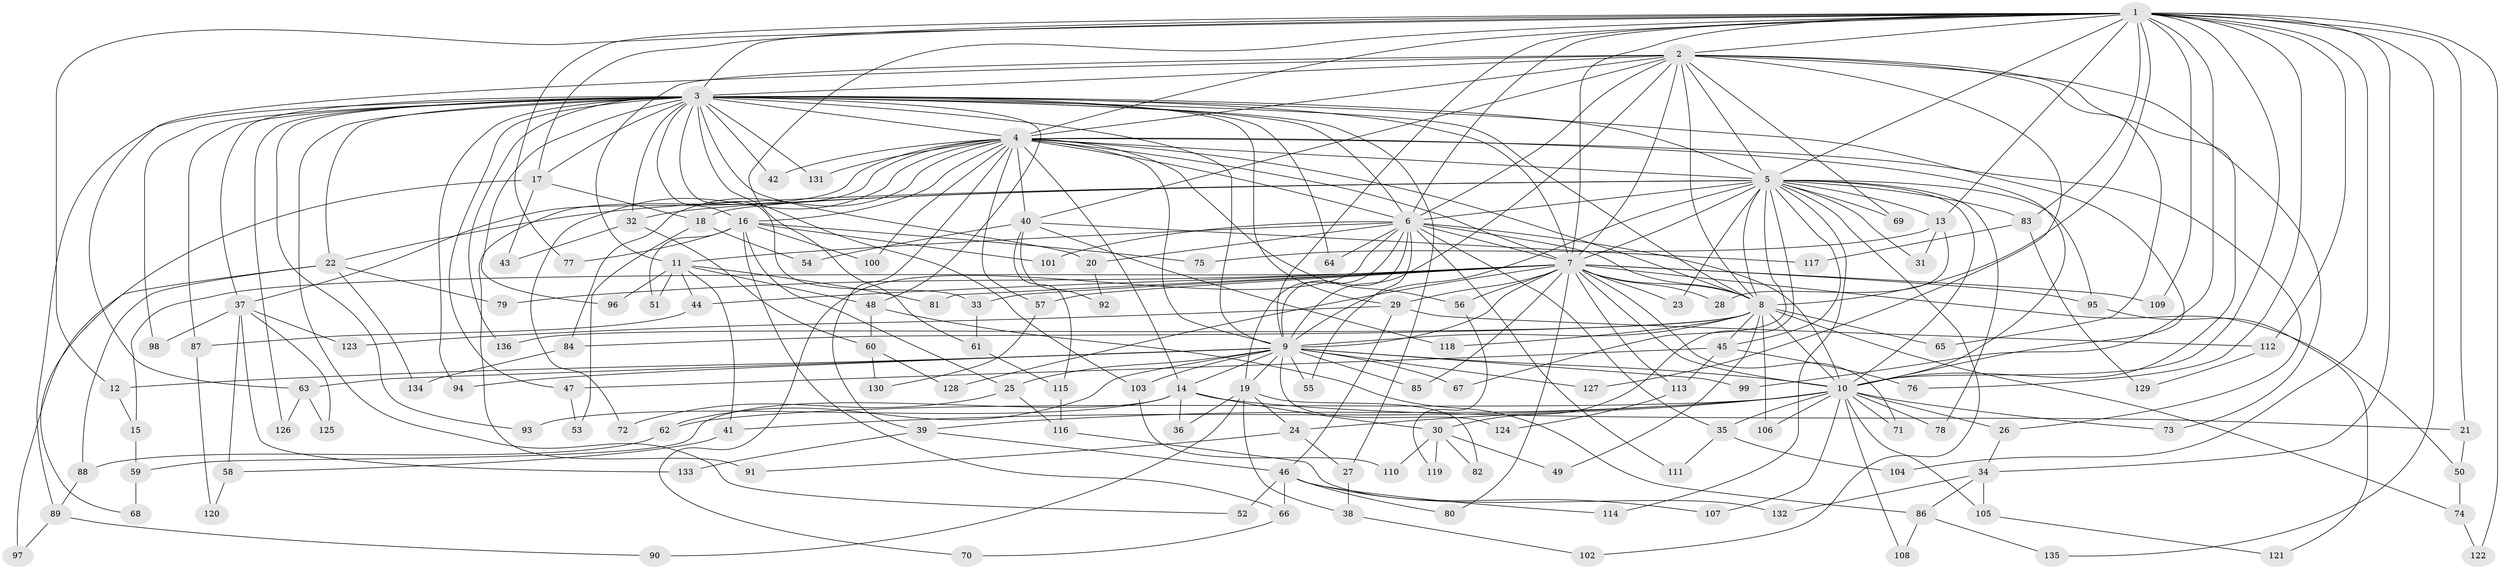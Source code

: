 // Generated by graph-tools (version 1.1) at 2025/49/03/09/25 03:49:29]
// undirected, 136 vertices, 297 edges
graph export_dot {
graph [start="1"]
  node [color=gray90,style=filled];
  1;
  2;
  3;
  4;
  5;
  6;
  7;
  8;
  9;
  10;
  11;
  12;
  13;
  14;
  15;
  16;
  17;
  18;
  19;
  20;
  21;
  22;
  23;
  24;
  25;
  26;
  27;
  28;
  29;
  30;
  31;
  32;
  33;
  34;
  35;
  36;
  37;
  38;
  39;
  40;
  41;
  42;
  43;
  44;
  45;
  46;
  47;
  48;
  49;
  50;
  51;
  52;
  53;
  54;
  55;
  56;
  57;
  58;
  59;
  60;
  61;
  62;
  63;
  64;
  65;
  66;
  67;
  68;
  69;
  70;
  71;
  72;
  73;
  74;
  75;
  76;
  77;
  78;
  79;
  80;
  81;
  82;
  83;
  84;
  85;
  86;
  87;
  88;
  89;
  90;
  91;
  92;
  93;
  94;
  95;
  96;
  97;
  98;
  99;
  100;
  101;
  102;
  103;
  104;
  105;
  106;
  107;
  108;
  109;
  110;
  111;
  112;
  113;
  114;
  115;
  116;
  117;
  118;
  119;
  120;
  121;
  122;
  123;
  124;
  125;
  126;
  127;
  128;
  129;
  130;
  131;
  132;
  133;
  134;
  135;
  136;
  1 -- 2;
  1 -- 3;
  1 -- 4;
  1 -- 5;
  1 -- 6;
  1 -- 7;
  1 -- 8;
  1 -- 9;
  1 -- 10;
  1 -- 12;
  1 -- 13;
  1 -- 17;
  1 -- 21;
  1 -- 34;
  1 -- 61;
  1 -- 76;
  1 -- 77;
  1 -- 83;
  1 -- 99;
  1 -- 104;
  1 -- 109;
  1 -- 112;
  1 -- 122;
  1 -- 135;
  2 -- 3;
  2 -- 4;
  2 -- 5;
  2 -- 6;
  2 -- 7;
  2 -- 8;
  2 -- 9;
  2 -- 10;
  2 -- 11;
  2 -- 40;
  2 -- 63;
  2 -- 65;
  2 -- 69;
  2 -- 73;
  2 -- 127;
  3 -- 4;
  3 -- 5;
  3 -- 6;
  3 -- 7;
  3 -- 8;
  3 -- 9;
  3 -- 10;
  3 -- 16;
  3 -- 17;
  3 -- 20;
  3 -- 22;
  3 -- 27;
  3 -- 29;
  3 -- 32;
  3 -- 33;
  3 -- 37;
  3 -- 42;
  3 -- 47;
  3 -- 48;
  3 -- 52;
  3 -- 64;
  3 -- 87;
  3 -- 89;
  3 -- 93;
  3 -- 94;
  3 -- 96;
  3 -- 98;
  3 -- 103;
  3 -- 126;
  3 -- 131;
  3 -- 136;
  4 -- 5;
  4 -- 6;
  4 -- 7;
  4 -- 8;
  4 -- 9;
  4 -- 10;
  4 -- 14;
  4 -- 16;
  4 -- 26;
  4 -- 37;
  4 -- 39;
  4 -- 40;
  4 -- 42;
  4 -- 56;
  4 -- 57;
  4 -- 72;
  4 -- 84;
  4 -- 91;
  4 -- 100;
  4 -- 131;
  5 -- 6;
  5 -- 7;
  5 -- 8;
  5 -- 9;
  5 -- 10;
  5 -- 13;
  5 -- 18;
  5 -- 22;
  5 -- 23;
  5 -- 30;
  5 -- 31;
  5 -- 32;
  5 -- 45;
  5 -- 67;
  5 -- 69;
  5 -- 78;
  5 -- 83;
  5 -- 95;
  5 -- 102;
  5 -- 114;
  6 -- 7;
  6 -- 8;
  6 -- 9;
  6 -- 10;
  6 -- 11;
  6 -- 19;
  6 -- 20;
  6 -- 35;
  6 -- 55;
  6 -- 64;
  6 -- 70;
  6 -- 101;
  6 -- 111;
  7 -- 8;
  7 -- 9;
  7 -- 10;
  7 -- 15;
  7 -- 23;
  7 -- 28;
  7 -- 29;
  7 -- 33;
  7 -- 44;
  7 -- 50;
  7 -- 56;
  7 -- 57;
  7 -- 71;
  7 -- 79;
  7 -- 80;
  7 -- 81;
  7 -- 85;
  7 -- 95;
  7 -- 109;
  7 -- 113;
  7 -- 128;
  8 -- 9;
  8 -- 10;
  8 -- 45;
  8 -- 49;
  8 -- 65;
  8 -- 74;
  8 -- 84;
  8 -- 106;
  8 -- 118;
  8 -- 136;
  9 -- 10;
  9 -- 12;
  9 -- 14;
  9 -- 19;
  9 -- 25;
  9 -- 55;
  9 -- 62;
  9 -- 63;
  9 -- 67;
  9 -- 85;
  9 -- 94;
  9 -- 99;
  9 -- 103;
  9 -- 124;
  9 -- 127;
  10 -- 24;
  10 -- 26;
  10 -- 35;
  10 -- 39;
  10 -- 41;
  10 -- 62;
  10 -- 71;
  10 -- 73;
  10 -- 78;
  10 -- 105;
  10 -- 106;
  10 -- 107;
  10 -- 108;
  11 -- 41;
  11 -- 44;
  11 -- 48;
  11 -- 51;
  11 -- 81;
  11 -- 96;
  12 -- 15;
  13 -- 28;
  13 -- 31;
  13 -- 75;
  14 -- 21;
  14 -- 30;
  14 -- 36;
  14 -- 59;
  14 -- 93;
  15 -- 59;
  16 -- 25;
  16 -- 51;
  16 -- 66;
  16 -- 75;
  16 -- 77;
  16 -- 100;
  16 -- 101;
  17 -- 18;
  17 -- 43;
  17 -- 68;
  18 -- 53;
  18 -- 54;
  19 -- 24;
  19 -- 36;
  19 -- 38;
  19 -- 82;
  19 -- 90;
  20 -- 92;
  21 -- 50;
  22 -- 79;
  22 -- 88;
  22 -- 97;
  22 -- 134;
  24 -- 27;
  24 -- 91;
  25 -- 72;
  25 -- 116;
  26 -- 34;
  27 -- 38;
  29 -- 46;
  29 -- 112;
  29 -- 123;
  30 -- 49;
  30 -- 82;
  30 -- 110;
  30 -- 119;
  32 -- 43;
  32 -- 60;
  33 -- 61;
  34 -- 86;
  34 -- 105;
  34 -- 132;
  35 -- 104;
  35 -- 111;
  37 -- 58;
  37 -- 98;
  37 -- 123;
  37 -- 125;
  37 -- 133;
  38 -- 102;
  39 -- 46;
  39 -- 133;
  40 -- 54;
  40 -- 92;
  40 -- 115;
  40 -- 117;
  40 -- 118;
  41 -- 58;
  44 -- 87;
  45 -- 47;
  45 -- 76;
  45 -- 113;
  46 -- 52;
  46 -- 66;
  46 -- 80;
  46 -- 107;
  46 -- 114;
  47 -- 53;
  48 -- 60;
  48 -- 86;
  50 -- 74;
  56 -- 119;
  57 -- 130;
  58 -- 120;
  59 -- 68;
  60 -- 128;
  60 -- 130;
  61 -- 115;
  62 -- 88;
  63 -- 125;
  63 -- 126;
  66 -- 70;
  74 -- 122;
  83 -- 117;
  83 -- 129;
  84 -- 134;
  86 -- 108;
  86 -- 135;
  87 -- 120;
  88 -- 89;
  89 -- 90;
  89 -- 97;
  95 -- 121;
  103 -- 110;
  105 -- 121;
  112 -- 129;
  113 -- 124;
  115 -- 116;
  116 -- 132;
}
